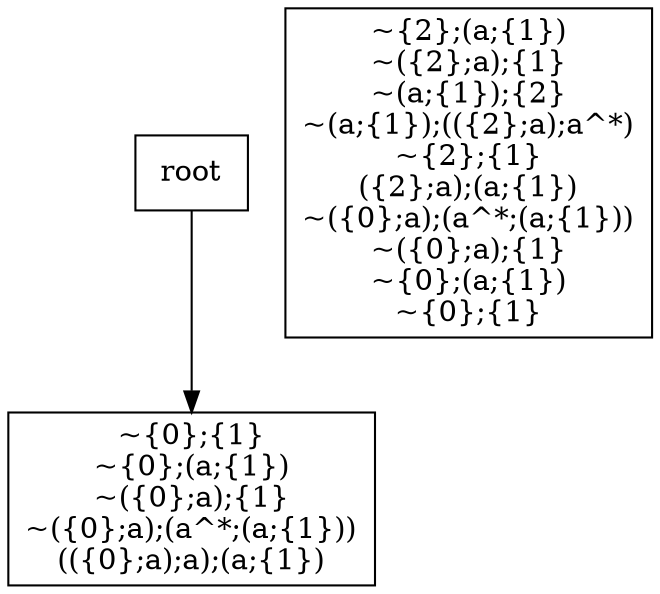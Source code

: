 digraph {
node[shape="box"]
N0x1240052a0[label="~{0};{1}
~{0};(a;{1})
~({0};a);{1}
~({0};a);(a^*;(a;{1}))
(({0};a);a);(a;{1})
"];
root -> N0x1240052a0;
N0x124008d60[label="~{2};(a;{1})
~({2};a);{1}
~(a;{1});{2}
~(a;{1});(({2};a);a^*)
~{2};{1}
({2};a);(a;{1})
~({0};a);(a^*;(a;{1}))
~({0};a);{1}
~{0};(a;{1})
~{0};{1}
"];
}
